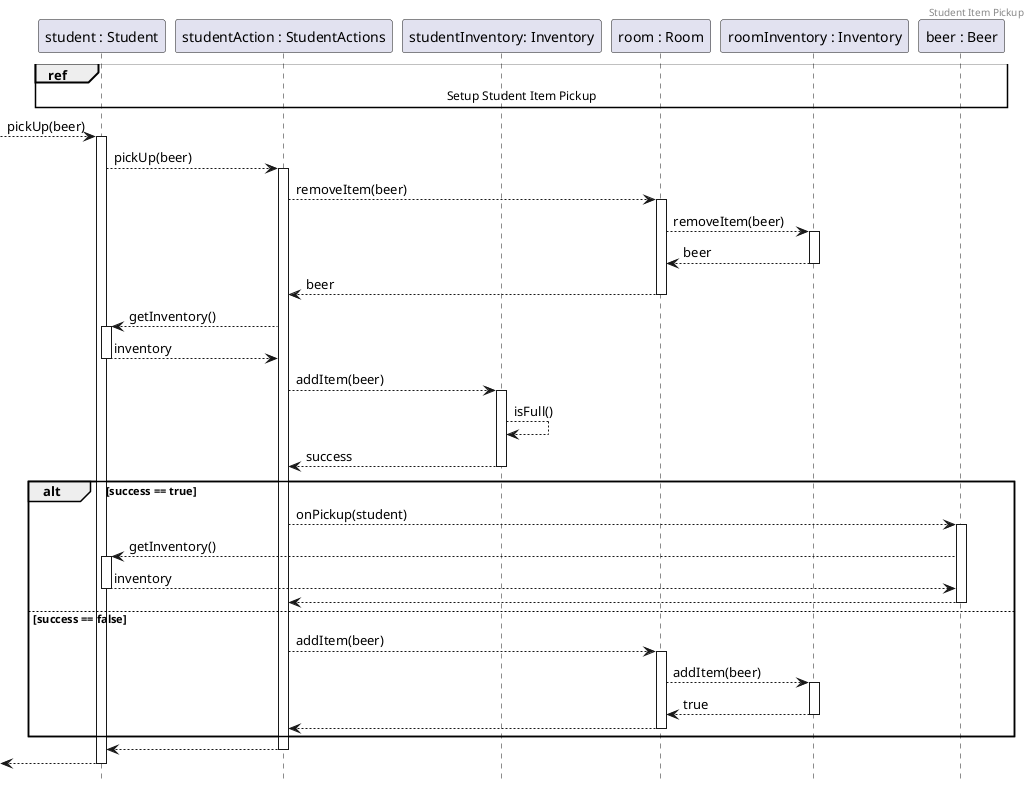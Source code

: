 @startuml StudentItemPickup
header Student Item Pickup
hide footbox

participant student as "student : Student"
participant studentAction as "studentAction : StudentActions"
participant inventory as "studentInventory: Inventory"
participant room as "room : Room"
participant roomInventory as "roomInventory : Inventory"
participant beer as "beer : Beer"

ref over student, beer : Setup Student Item Pickup

--> student ++: pickUp(beer)
student --> studentAction ++: pickUp(beer)
studentAction --> room ++ : removeItem(beer)
room --> roomInventory ++: removeItem(beer)
return beer
return beer

studentAction --> student ++: getInventory()
return inventory

studentAction --> inventory ++: addItem(beer)
inventory --> inventory : isFull()
return success

' todo ez is hitvita, hogy ezt akár az inventory is call-olhatná
alt success == true
    studentAction --> beer ++: onPickup(student)
    beer --> student ++: getInventory()
    return inventory
    return 
    
else success == false
    studentAction --> room ++: addItem(beer)
    room --> roomInventory ++: addItem(beer)
    return true
    return 
end

return
return

@enduml